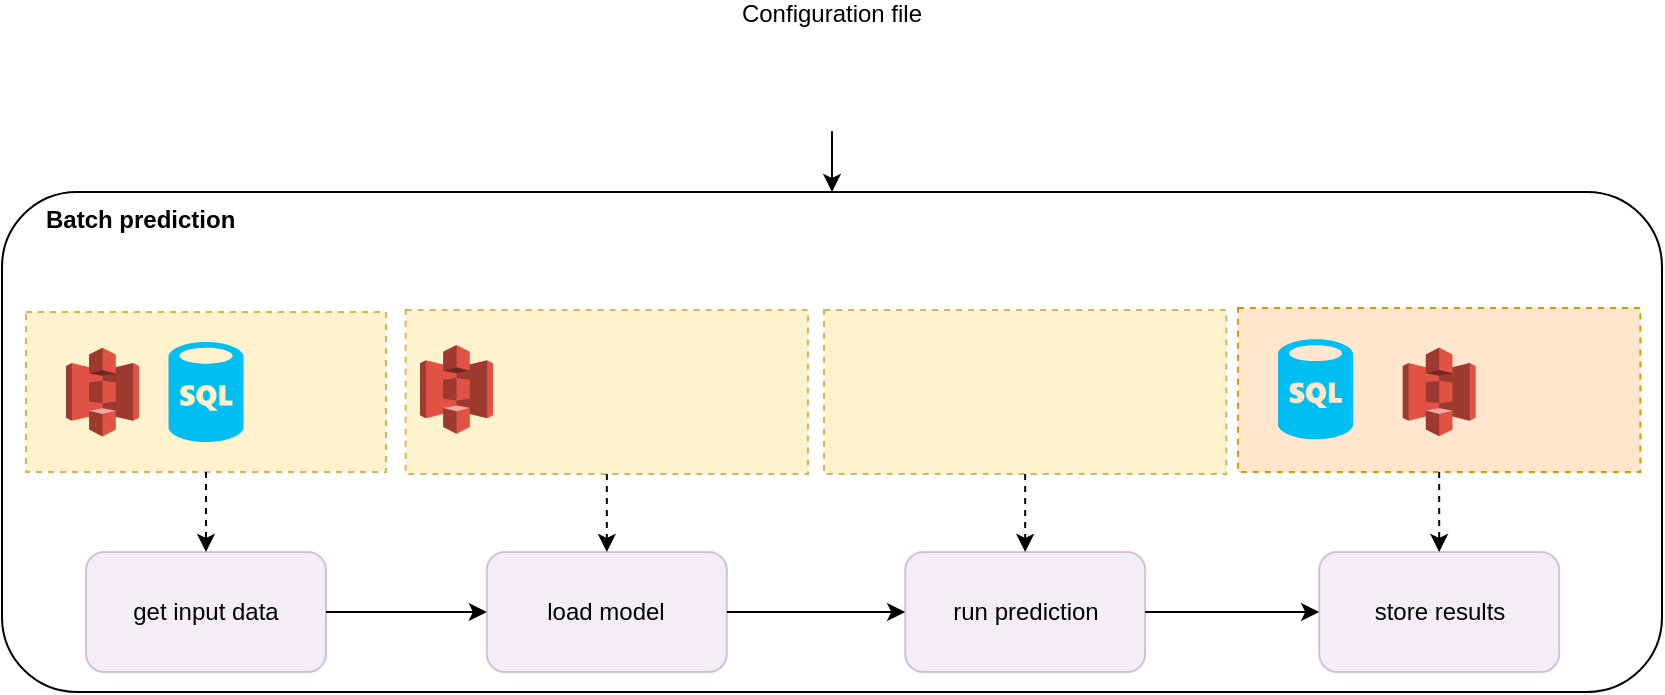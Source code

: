 <mxfile version="23.0.2" type="device">
  <diagram name="Página-1" id="T1su75DypBdtvmDGSEQB">
    <mxGraphModel dx="1101" dy="1764" grid="1" gridSize="10" guides="1" tooltips="1" connect="1" arrows="1" fold="1" page="1" pageScale="1" pageWidth="827" pageHeight="1169" math="0" shadow="0">
      <root>
        <mxCell id="0" />
        <mxCell id="1" parent="0" />
        <mxCell id="SH1fgJT_5DAzZ175qMeg-32" value="Batch prediction" style="rounded=1;whiteSpace=wrap;html=1;align=left;verticalAlign=top;spacingLeft=20;fontStyle=1;fillColor=default;" vertex="1" parent="1">
          <mxGeometry y="70" width="830" height="250" as="geometry" />
        </mxCell>
        <mxCell id="SH1fgJT_5DAzZ175qMeg-26" value="" style="rounded=0;whiteSpace=wrap;html=1;dashed=1;fillColor=#ffe6cc;strokeColor=#d79b00;" vertex="1" parent="1">
          <mxGeometry x="618" y="127.97" width="201.17" height="82.03" as="geometry" />
        </mxCell>
        <mxCell id="SH1fgJT_5DAzZ175qMeg-19" value="" style="rounded=0;whiteSpace=wrap;html=1;dashed=1;fillColor=#fff2cc;strokeColor=#d6b656;" vertex="1" parent="1">
          <mxGeometry x="411" y="128.98" width="201.17" height="82.03" as="geometry" />
        </mxCell>
        <mxCell id="SH1fgJT_5DAzZ175qMeg-14" value="" style="rounded=0;whiteSpace=wrap;html=1;dashed=1;fillColor=#fff2cc;strokeColor=#d6b656;" vertex="1" parent="1">
          <mxGeometry x="201.83" y="128.98" width="201.17" height="82.03" as="geometry" />
        </mxCell>
        <mxCell id="SH1fgJT_5DAzZ175qMeg-7" value="" style="rounded=0;whiteSpace=wrap;html=1;dashed=1;fillColor=#fff2cc;strokeColor=#d6b656;" vertex="1" parent="1">
          <mxGeometry x="12" y="130" width="180" height="80" as="geometry" />
        </mxCell>
        <mxCell id="SH1fgJT_5DAzZ175qMeg-1" value="get input data" style="rounded=1;whiteSpace=wrap;html=1;fillColor=#e1d5e7;strokeColor=#9673a6;opacity=40;" vertex="1" parent="1">
          <mxGeometry x="42" y="250" width="120" height="60" as="geometry" />
        </mxCell>
        <mxCell id="SH1fgJT_5DAzZ175qMeg-3" value="" style="outlineConnect=0;dashed=0;verticalLabelPosition=bottom;verticalAlign=top;align=center;html=1;shape=mxgraph.aws3.s3;fillColor=#E05243;gradientColor=none;aspect=fixed;" vertex="1" parent="1">
          <mxGeometry x="32" y="147.82" width="36.5" height="44.37" as="geometry" />
        </mxCell>
        <mxCell id="SH1fgJT_5DAzZ175qMeg-5" value="" style="verticalLabelPosition=bottom;html=1;verticalAlign=top;align=center;strokeColor=none;fillColor=#00BEF2;shape=mxgraph.azure.sql_database;" vertex="1" parent="1">
          <mxGeometry x="638" y="143.66" width="37.5" height="50" as="geometry" />
        </mxCell>
        <mxCell id="SH1fgJT_5DAzZ175qMeg-6" value="" style="shape=image;html=1;verticalAlign=top;verticalLabelPosition=bottom;labelBackgroundColor=#ffffff;imageAspect=0;aspect=fixed;image=https://cdn3.iconfinder.com/data/icons/brands-applications/512/Excel_D-128.png" vertex="1" parent="1">
          <mxGeometry x="132" y="146" width="48" height="48" as="geometry" />
        </mxCell>
        <mxCell id="SH1fgJT_5DAzZ175qMeg-8" value="" style="endArrow=classic;html=1;rounded=0;exitX=0.5;exitY=1;exitDx=0;exitDy=0;entryX=0.5;entryY=0;entryDx=0;entryDy=0;dashed=1;" edge="1" parent="1" source="SH1fgJT_5DAzZ175qMeg-7" target="SH1fgJT_5DAzZ175qMeg-1">
          <mxGeometry width="50" height="50" relative="1" as="geometry">
            <mxPoint x="132" y="260" as="sourcePoint" />
            <mxPoint x="182" y="210" as="targetPoint" />
          </mxGeometry>
        </mxCell>
        <mxCell id="SH1fgJT_5DAzZ175qMeg-9" value="load model" style="rounded=1;whiteSpace=wrap;html=1;fillColor=#e1d5e7;strokeColor=#9673a6;opacity=40;" vertex="1" parent="1">
          <mxGeometry x="242.42" y="250" width="120" height="60" as="geometry" />
        </mxCell>
        <mxCell id="SH1fgJT_5DAzZ175qMeg-10" value="" style="shape=image;verticalLabelPosition=bottom;labelBackgroundColor=default;verticalAlign=top;aspect=fixed;imageAspect=0;image=https://www.databricks.com/wp-content/uploads/2021/06/MLflow-logo-pos-TM-1.png;" vertex="1" parent="1">
          <mxGeometry x="259" y="153.66" width="77.65" height="30" as="geometry" />
        </mxCell>
        <mxCell id="SH1fgJT_5DAzZ175qMeg-11" value="" style="shape=image;verticalLabelPosition=bottom;labelBackgroundColor=default;verticalAlign=top;aspect=fixed;imageAspect=0;image=https://upload.wikimedia.org/wikipedia/commons/thumb/0/05/Scikit_learn_logo_small.svg/2560px-Scikit_learn_logo_small.svg.png;" vertex="1" parent="1">
          <mxGeometry x="456" y="175.47" width="45" height="24.22" as="geometry" />
        </mxCell>
        <mxCell id="SH1fgJT_5DAzZ175qMeg-12" value="" style="shape=image;verticalLabelPosition=bottom;labelBackgroundColor=default;verticalAlign=top;aspect=fixed;imageAspect=0;image=https://seeklogo.com/images/D/databricks-logo-2F2F1E37DB-seeklogo.com.png;" vertex="1" parent="1">
          <mxGeometry x="343" y="153.66" width="58" height="32.67" as="geometry" />
        </mxCell>
        <mxCell id="SH1fgJT_5DAzZ175qMeg-13" value="" style="outlineConnect=0;dashed=0;verticalLabelPosition=bottom;verticalAlign=top;align=center;html=1;shape=mxgraph.aws3.s3;fillColor=#E05243;gradientColor=none;aspect=fixed;" vertex="1" parent="1">
          <mxGeometry x="209" y="146.47" width="36.5" height="44.37" as="geometry" />
        </mxCell>
        <mxCell id="SH1fgJT_5DAzZ175qMeg-15" value="" style="endArrow=classic;html=1;rounded=0;exitX=0.5;exitY=1;exitDx=0;exitDy=0;entryX=0.5;entryY=0;entryDx=0;entryDy=0;dashed=1;" edge="1" parent="1" source="SH1fgJT_5DAzZ175qMeg-14" target="SH1fgJT_5DAzZ175qMeg-9">
          <mxGeometry width="50" height="50" relative="1" as="geometry">
            <mxPoint x="119" y="240" as="sourcePoint" />
            <mxPoint x="169" y="190" as="targetPoint" />
          </mxGeometry>
        </mxCell>
        <mxCell id="SH1fgJT_5DAzZ175qMeg-16" value="" style="shape=image;verticalLabelPosition=bottom;labelBackgroundColor=default;verticalAlign=top;aspect=fixed;imageAspect=0;image=https://miro.medium.com/v2/resize:fit:588/0*uPOoAK6fpqDWKEnY.png;" vertex="1" parent="1">
          <mxGeometry x="501" y="132.58" width="65.5" height="47.67" as="geometry" />
        </mxCell>
        <mxCell id="SH1fgJT_5DAzZ175qMeg-17" value="" style="shape=image;verticalLabelPosition=bottom;labelBackgroundColor=default;verticalAlign=top;aspect=fixed;imageAspect=0;image=https://static-00.iconduck.com/assets.00/tensorflow-icon-955x1024-hd4xzbqj.png;" vertex="1" parent="1">
          <mxGeometry x="421" y="132.58" width="40" height="42.89" as="geometry" />
        </mxCell>
        <mxCell id="SH1fgJT_5DAzZ175qMeg-18" value="" style="shape=image;verticalLabelPosition=bottom;labelBackgroundColor=default;verticalAlign=top;aspect=fixed;imageAspect=0;image=https://cdn.icon-icons.com/icons2/2699/PNG/512/pytorch_logo_icon_169823.png;" vertex="1" parent="1">
          <mxGeometry x="531" y="168.33" width="77" height="38.5" as="geometry" />
        </mxCell>
        <mxCell id="SH1fgJT_5DAzZ175qMeg-20" value="run prediction" style="rounded=1;whiteSpace=wrap;html=1;fillColor=#e1d5e7;strokeColor=#9673a6;opacity=40;" vertex="1" parent="1">
          <mxGeometry x="451.59" y="250" width="120" height="60" as="geometry" />
        </mxCell>
        <mxCell id="SH1fgJT_5DAzZ175qMeg-21" value="" style="endArrow=classic;html=1;rounded=0;exitX=0.5;exitY=1;exitDx=0;exitDy=0;entryX=0.5;entryY=0;entryDx=0;entryDy=0;dashed=1;" edge="1" parent="1" source="SH1fgJT_5DAzZ175qMeg-19" target="SH1fgJT_5DAzZ175qMeg-20">
          <mxGeometry width="50" height="50" relative="1" as="geometry">
            <mxPoint x="321" y="340" as="sourcePoint" />
            <mxPoint x="371" y="290" as="targetPoint" />
          </mxGeometry>
        </mxCell>
        <mxCell id="SH1fgJT_5DAzZ175qMeg-22" value="" style="verticalLabelPosition=bottom;html=1;verticalAlign=top;align=center;strokeColor=none;fillColor=#00BEF2;shape=mxgraph.azure.sql_database;" vertex="1" parent="1">
          <mxGeometry x="83.25" y="145" width="37.5" height="50" as="geometry" />
        </mxCell>
        <mxCell id="SH1fgJT_5DAzZ175qMeg-24" value="" style="outlineConnect=0;dashed=0;verticalLabelPosition=bottom;verticalAlign=top;align=center;html=1;shape=mxgraph.aws3.s3;fillColor=#E05243;gradientColor=none;aspect=fixed;" vertex="1" parent="1">
          <mxGeometry x="700.34" y="147.81" width="36.5" height="44.37" as="geometry" />
        </mxCell>
        <mxCell id="SH1fgJT_5DAzZ175qMeg-25" value="" style="shape=image;verticalLabelPosition=bottom;labelBackgroundColor=default;verticalAlign=top;aspect=fixed;imageAspect=0;image=https://cdn.icon-icons.com/icons2/2248/PNG/512/apache_kafka_icon_138937.png;" vertex="1" parent="1">
          <mxGeometry x="758" y="145.72" width="48.54" height="48.54" as="geometry" />
        </mxCell>
        <mxCell id="SH1fgJT_5DAzZ175qMeg-27" value="store results" style="rounded=1;whiteSpace=wrap;html=1;fillColor=#e1d5e7;strokeColor=#9673a6;opacity=40;" vertex="1" parent="1">
          <mxGeometry x="658.59" y="250" width="120" height="60" as="geometry" />
        </mxCell>
        <mxCell id="SH1fgJT_5DAzZ175qMeg-28" value="" style="endArrow=classic;html=1;rounded=0;exitX=1;exitY=0.5;exitDx=0;exitDy=0;" edge="1" parent="1" source="SH1fgJT_5DAzZ175qMeg-1" target="SH1fgJT_5DAzZ175qMeg-9">
          <mxGeometry width="50" height="50" relative="1" as="geometry">
            <mxPoint x="190" y="180" as="sourcePoint" />
            <mxPoint x="240" y="130" as="targetPoint" />
          </mxGeometry>
        </mxCell>
        <mxCell id="SH1fgJT_5DAzZ175qMeg-29" value="" style="endArrow=classic;html=1;rounded=0;exitX=1;exitY=0.5;exitDx=0;exitDy=0;entryX=0;entryY=0.5;entryDx=0;entryDy=0;" edge="1" parent="1" source="SH1fgJT_5DAzZ175qMeg-9" target="SH1fgJT_5DAzZ175qMeg-20">
          <mxGeometry width="50" height="50" relative="1" as="geometry">
            <mxPoint x="190" y="180" as="sourcePoint" />
            <mxPoint x="240" y="130" as="targetPoint" />
          </mxGeometry>
        </mxCell>
        <mxCell id="SH1fgJT_5DAzZ175qMeg-30" value="" style="endArrow=classic;html=1;rounded=0;exitX=1;exitY=0.5;exitDx=0;exitDy=0;entryX=0;entryY=0.5;entryDx=0;entryDy=0;" edge="1" parent="1" source="SH1fgJT_5DAzZ175qMeg-20" target="SH1fgJT_5DAzZ175qMeg-27">
          <mxGeometry width="50" height="50" relative="1" as="geometry">
            <mxPoint x="190" y="180" as="sourcePoint" />
            <mxPoint x="240" y="130" as="targetPoint" />
          </mxGeometry>
        </mxCell>
        <mxCell id="SH1fgJT_5DAzZ175qMeg-31" value="" style="endArrow=classic;html=1;rounded=0;exitX=0.5;exitY=1;exitDx=0;exitDy=0;entryX=0.5;entryY=0;entryDx=0;entryDy=0;dashed=1;" edge="1" parent="1" source="SH1fgJT_5DAzZ175qMeg-26" target="SH1fgJT_5DAzZ175qMeg-27">
          <mxGeometry width="50" height="50" relative="1" as="geometry">
            <mxPoint x="540" y="180" as="sourcePoint" />
            <mxPoint x="590" y="130" as="targetPoint" />
          </mxGeometry>
        </mxCell>
        <mxCell id="SH1fgJT_5DAzZ175qMeg-33" value="Configuration file" style="shape=image;verticalLabelPosition=top;labelBackgroundColor=default;verticalAlign=bottom;aspect=fixed;imageAspect=0;image=https://uxwing.com/wp-content/themes/uxwing/download/file-and-folder-type/yaml-file-format-icon.png;labelPosition=center;align=center;" vertex="1" parent="1">
          <mxGeometry x="390" y="-10.0" width="50" height="49.61" as="geometry" />
        </mxCell>
        <mxCell id="SH1fgJT_5DAzZ175qMeg-34" value="" style="endArrow=classic;html=1;rounded=0;exitX=0.5;exitY=1;exitDx=0;exitDy=0;entryX=0.5;entryY=0;entryDx=0;entryDy=0;" edge="1" parent="1" source="SH1fgJT_5DAzZ175qMeg-33" target="SH1fgJT_5DAzZ175qMeg-32">
          <mxGeometry width="50" height="50" relative="1" as="geometry">
            <mxPoint x="330" y="120" as="sourcePoint" />
            <mxPoint x="380" y="70" as="targetPoint" />
          </mxGeometry>
        </mxCell>
        <mxCell id="SH1fgJT_5DAzZ175qMeg-35" value="" style="shape=image;verticalLabelPosition=bottom;labelBackgroundColor=default;verticalAlign=top;aspect=fixed;imageAspect=0;image=https://static-00.iconduck.com/assets.00/docker-icon-icon-2048x1479-cres2he9.png;" vertex="1" parent="1">
          <mxGeometry x="120.75" y="74.0" width="34" height="24.57" as="geometry" />
        </mxCell>
      </root>
    </mxGraphModel>
  </diagram>
</mxfile>
